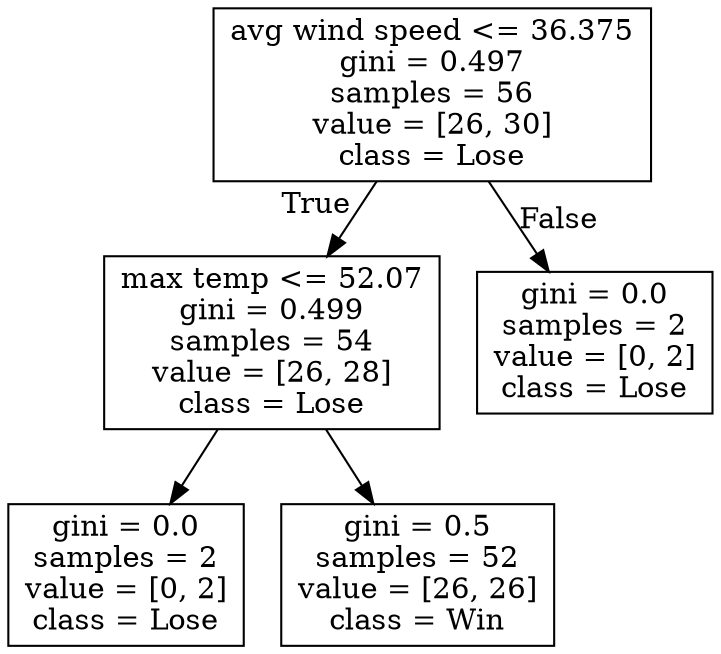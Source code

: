 digraph Tree {
node [shape=box] ;
0 [label="avg wind speed <= 36.375\ngini = 0.497\nsamples = 56\nvalue = [26, 30]\nclass = Lose"] ;
1 [label="max temp <= 52.07\ngini = 0.499\nsamples = 54\nvalue = [26, 28]\nclass = Lose"] ;
0 -> 1 [labeldistance=2.5, labelangle=45, headlabel="True"] ;
2 [label="gini = 0.0\nsamples = 2\nvalue = [0, 2]\nclass = Lose"] ;
1 -> 2 ;
3 [label="gini = 0.5\nsamples = 52\nvalue = [26, 26]\nclass = Win"] ;
1 -> 3 ;
4 [label="gini = 0.0\nsamples = 2\nvalue = [0, 2]\nclass = Lose"] ;
0 -> 4 [labeldistance=2.5, labelangle=-45, headlabel="False"] ;
}